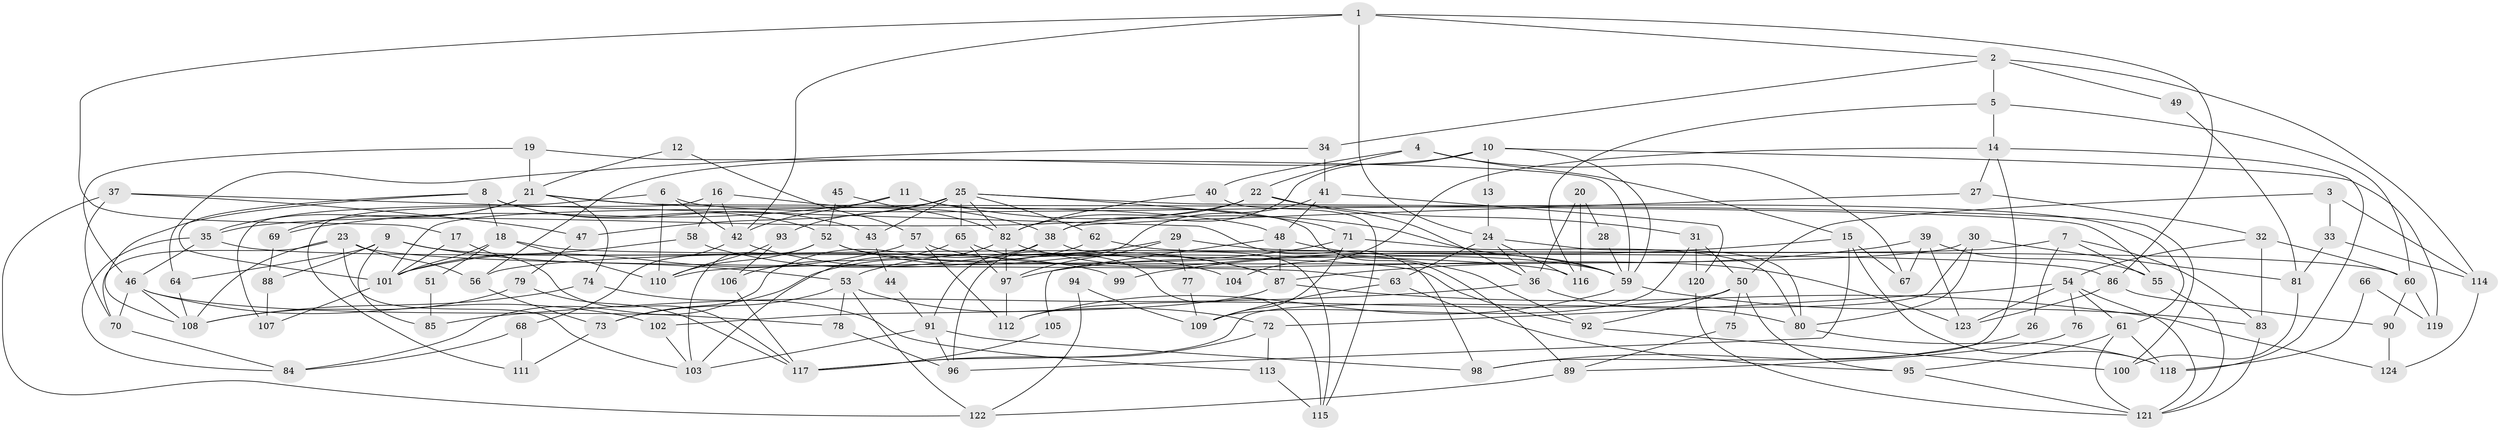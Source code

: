 // coarse degree distribution, {4: 0.16216216216216217, 2: 0.13513513513513514, 5: 0.1891891891891892, 9: 0.02702702702702703, 3: 0.1891891891891892, 10: 0.05405405405405406, 12: 0.02702702702702703, 17: 0.02702702702702703, 7: 0.08108108108108109, 15: 0.02702702702702703, 8: 0.05405405405405406, 6: 0.02702702702702703}
// Generated by graph-tools (version 1.1) at 2025/52/03/04/25 21:52:23]
// undirected, 124 vertices, 248 edges
graph export_dot {
graph [start="1"]
  node [color=gray90,style=filled];
  1;
  2;
  3;
  4;
  5;
  6;
  7;
  8;
  9;
  10;
  11;
  12;
  13;
  14;
  15;
  16;
  17;
  18;
  19;
  20;
  21;
  22;
  23;
  24;
  25;
  26;
  27;
  28;
  29;
  30;
  31;
  32;
  33;
  34;
  35;
  36;
  37;
  38;
  39;
  40;
  41;
  42;
  43;
  44;
  45;
  46;
  47;
  48;
  49;
  50;
  51;
  52;
  53;
  54;
  55;
  56;
  57;
  58;
  59;
  60;
  61;
  62;
  63;
  64;
  65;
  66;
  67;
  68;
  69;
  70;
  71;
  72;
  73;
  74;
  75;
  76;
  77;
  78;
  79;
  80;
  81;
  82;
  83;
  84;
  85;
  86;
  87;
  88;
  89;
  90;
  91;
  92;
  93;
  94;
  95;
  96;
  97;
  98;
  99;
  100;
  101;
  102;
  103;
  104;
  105;
  106;
  107;
  108;
  109;
  110;
  111;
  112;
  113;
  114;
  115;
  116;
  117;
  118;
  119;
  120;
  121;
  122;
  123;
  124;
  1 -- 86;
  1 -- 24;
  1 -- 2;
  1 -- 17;
  1 -- 42;
  2 -- 5;
  2 -- 34;
  2 -- 49;
  2 -- 114;
  3 -- 50;
  3 -- 114;
  3 -- 33;
  4 -- 15;
  4 -- 40;
  4 -- 22;
  4 -- 67;
  5 -- 14;
  5 -- 60;
  5 -- 116;
  6 -- 61;
  6 -- 42;
  6 -- 107;
  6 -- 110;
  7 -- 56;
  7 -- 83;
  7 -- 26;
  7 -- 55;
  8 -- 101;
  8 -- 52;
  8 -- 18;
  8 -- 43;
  8 -- 108;
  9 -- 64;
  9 -- 53;
  9 -- 85;
  9 -- 88;
  9 -- 99;
  10 -- 56;
  10 -- 38;
  10 -- 13;
  10 -- 59;
  10 -- 119;
  11 -- 59;
  11 -- 69;
  11 -- 42;
  11 -- 89;
  12 -- 57;
  12 -- 21;
  13 -- 24;
  14 -- 27;
  14 -- 118;
  14 -- 98;
  14 -- 104;
  15 -- 96;
  15 -- 67;
  15 -- 99;
  15 -- 118;
  16 -- 38;
  16 -- 42;
  16 -- 58;
  16 -- 111;
  17 -- 117;
  17 -- 101;
  18 -- 110;
  18 -- 51;
  18 -- 92;
  18 -- 101;
  19 -- 46;
  19 -- 21;
  19 -- 59;
  20 -- 116;
  20 -- 36;
  20 -- 28;
  21 -- 48;
  21 -- 35;
  21 -- 55;
  21 -- 69;
  21 -- 74;
  22 -- 82;
  22 -- 31;
  22 -- 35;
  22 -- 36;
  23 -- 108;
  23 -- 63;
  23 -- 56;
  23 -- 70;
  23 -- 103;
  24 -- 36;
  24 -- 80;
  24 -- 63;
  24 -- 116;
  25 -- 82;
  25 -- 101;
  25 -- 43;
  25 -- 47;
  25 -- 62;
  25 -- 65;
  25 -- 71;
  25 -- 93;
  25 -- 100;
  26 -- 98;
  27 -- 38;
  27 -- 32;
  28 -- 59;
  29 -- 53;
  29 -- 97;
  29 -- 60;
  29 -- 77;
  30 -- 110;
  30 -- 117;
  30 -- 80;
  30 -- 81;
  31 -- 109;
  31 -- 50;
  31 -- 120;
  32 -- 54;
  32 -- 83;
  32 -- 60;
  33 -- 81;
  33 -- 114;
  34 -- 41;
  34 -- 64;
  35 -- 116;
  35 -- 46;
  35 -- 84;
  36 -- 80;
  36 -- 85;
  37 -- 70;
  37 -- 47;
  37 -- 98;
  37 -- 122;
  38 -- 84;
  38 -- 91;
  38 -- 115;
  39 -- 55;
  39 -- 87;
  39 -- 67;
  39 -- 123;
  40 -- 115;
  40 -- 82;
  41 -- 120;
  41 -- 48;
  41 -- 96;
  42 -- 68;
  42 -- 87;
  43 -- 44;
  44 -- 91;
  45 -- 52;
  45 -- 82;
  46 -- 78;
  46 -- 70;
  46 -- 102;
  46 -- 108;
  47 -- 79;
  48 -- 87;
  48 -- 59;
  48 -- 105;
  49 -- 81;
  50 -- 95;
  50 -- 75;
  50 -- 92;
  50 -- 112;
  51 -- 85;
  52 -- 59;
  52 -- 87;
  52 -- 103;
  52 -- 110;
  53 -- 72;
  53 -- 73;
  53 -- 78;
  53 -- 122;
  54 -- 123;
  54 -- 121;
  54 -- 61;
  54 -- 72;
  54 -- 76;
  55 -- 121;
  56 -- 73;
  57 -- 101;
  57 -- 112;
  57 -- 123;
  58 -- 101;
  58 -- 104;
  59 -- 83;
  59 -- 112;
  60 -- 90;
  60 -- 119;
  61 -- 118;
  61 -- 95;
  61 -- 121;
  62 -- 86;
  62 -- 73;
  63 -- 95;
  63 -- 109;
  64 -- 108;
  65 -- 97;
  65 -- 106;
  65 -- 115;
  66 -- 118;
  66 -- 119;
  68 -- 84;
  68 -- 111;
  69 -- 88;
  70 -- 84;
  71 -- 97;
  71 -- 80;
  71 -- 109;
  72 -- 113;
  72 -- 117;
  73 -- 111;
  74 -- 108;
  74 -- 113;
  75 -- 89;
  76 -- 89;
  77 -- 109;
  78 -- 96;
  79 -- 117;
  79 -- 108;
  80 -- 118;
  81 -- 100;
  82 -- 103;
  82 -- 92;
  82 -- 97;
  83 -- 121;
  86 -- 123;
  86 -- 90;
  87 -- 102;
  87 -- 124;
  88 -- 107;
  89 -- 122;
  90 -- 124;
  91 -- 98;
  91 -- 103;
  91 -- 96;
  92 -- 100;
  93 -- 110;
  93 -- 106;
  94 -- 122;
  94 -- 109;
  95 -- 121;
  97 -- 112;
  101 -- 107;
  102 -- 103;
  105 -- 117;
  106 -- 117;
  113 -- 115;
  114 -- 124;
  120 -- 121;
}
